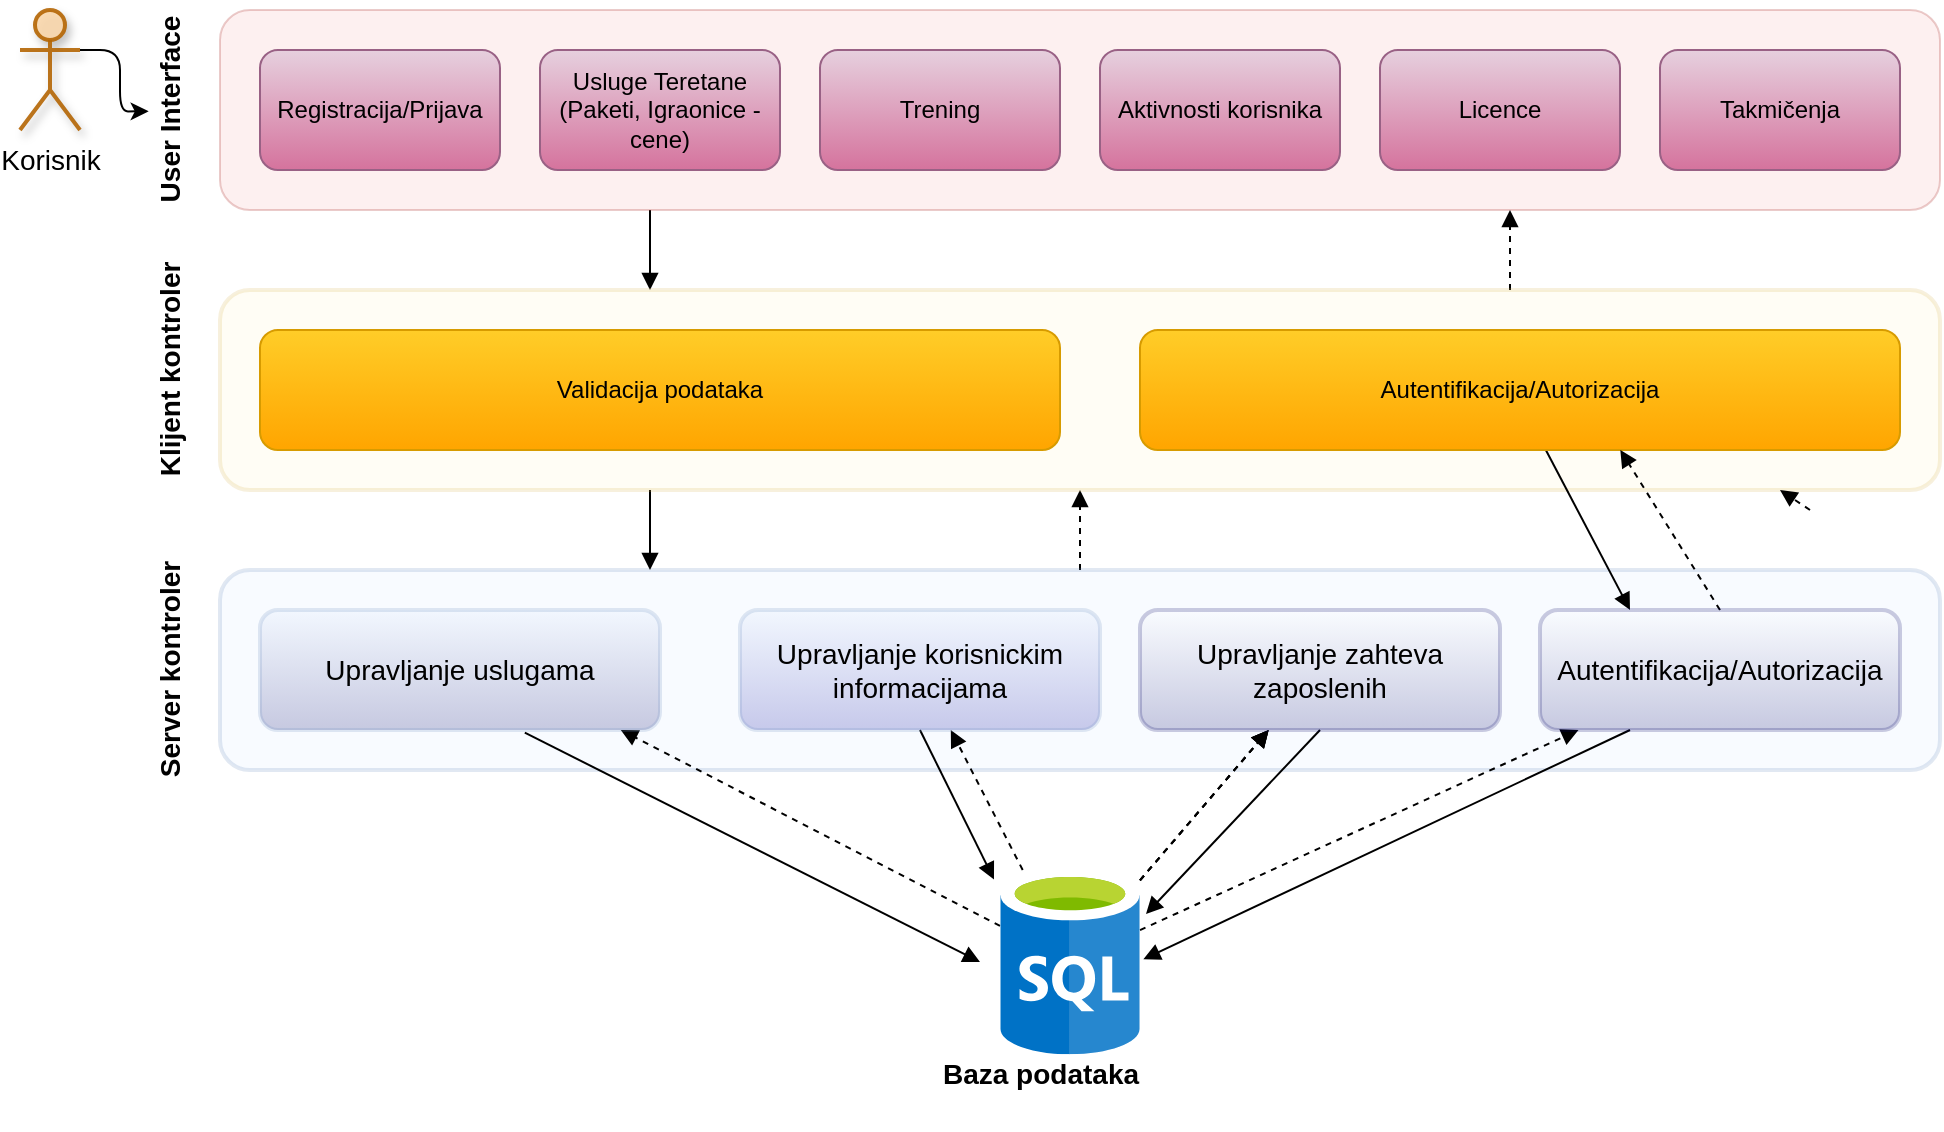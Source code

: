 <mxfile version="14.0.1" type="google"><diagram id="DlmdsZD-_7PbpwPI6BA4" name="Page-1"><mxGraphModel dx="1005" dy="540" grid="1" gridSize="10" guides="1" tooltips="1" connect="1" arrows="1" fold="1" page="1" pageScale="1" pageWidth="850" pageHeight="1100" math="0" shadow="0"><root><mxCell id="0"/><mxCell id="1" parent="0"/><mxCell id="NJDZTsuttWaZqHV-P1Hu-98" style="edgeStyle=none;orthogonalLoop=1;jettySize=auto;html=1;exitX=0.5;exitY=0;exitDx=0;exitDy=0;entryX=0.5;entryY=1;entryDx=0;entryDy=0;startArrow=none;startFill=0;endArrow=block;endFill=1;fontSize=14;fontColor=#000000;dashed=1;" edge="1" parent="1" source="NJDZTsuttWaZqHV-P1Hu-44" target="NJDZTsuttWaZqHV-P1Hu-42"><mxGeometry relative="1" as="geometry"/></mxCell><mxCell id="NJDZTsuttWaZqHV-P1Hu-44" value="" style="whiteSpace=wrap;html=1;strokeColor=#6c8ebf;strokeWidth=2;fontSize=14;opacity=20;fillColor=#dae8fc;rounded=1;" vertex="1" parent="1"><mxGeometry x="140" y="340" width="860" height="100" as="geometry"/></mxCell><mxCell id="NJDZTsuttWaZqHV-P1Hu-96" style="edgeStyle=none;orthogonalLoop=1;jettySize=auto;html=1;exitX=0.25;exitY=1;exitDx=0;exitDy=0;entryX=0.25;entryY=0;entryDx=0;entryDy=0;startArrow=none;startFill=0;endArrow=block;endFill=1;fontSize=14;fontColor=#000000;" edge="1" parent="1" source="NJDZTsuttWaZqHV-P1Hu-30" target="NJDZTsuttWaZqHV-P1Hu-42"><mxGeometry relative="1" as="geometry"/></mxCell><mxCell id="NJDZTsuttWaZqHV-P1Hu-30" value="" style="whiteSpace=wrap;html=1;gradientDirection=north;fillColor=#f8cecc;strokeColor=#b85450;opacity=30;rounded=1;" vertex="1" parent="1"><mxGeometry x="140" y="60" width="860" height="100" as="geometry"/></mxCell><mxCell id="NJDZTsuttWaZqHV-P1Hu-95" style="edgeStyle=none;orthogonalLoop=1;jettySize=auto;html=1;exitX=0.75;exitY=0;exitDx=0;exitDy=0;entryX=0.75;entryY=1;entryDx=0;entryDy=0;startArrow=none;startFill=0;endArrow=block;endFill=1;fontSize=14;fontColor=#000000;dashed=1;" edge="1" parent="1" source="NJDZTsuttWaZqHV-P1Hu-42" target="NJDZTsuttWaZqHV-P1Hu-30"><mxGeometry relative="1" as="geometry"/></mxCell><mxCell id="NJDZTsuttWaZqHV-P1Hu-97" style="edgeStyle=none;orthogonalLoop=1;jettySize=auto;html=1;exitX=0.25;exitY=1;exitDx=0;exitDy=0;entryX=0.25;entryY=0;entryDx=0;entryDy=0;startArrow=none;startFill=0;endArrow=block;endFill=1;fontSize=14;fontColor=#000000;" edge="1" parent="1" source="NJDZTsuttWaZqHV-P1Hu-42" target="NJDZTsuttWaZqHV-P1Hu-44"><mxGeometry relative="1" as="geometry"/></mxCell><mxCell id="NJDZTsuttWaZqHV-P1Hu-42" value="" style="whiteSpace=wrap;html=1;strokeColor=#d6b656;strokeWidth=2;fontSize=14;opacity=20;fillColor=#fff2cc;rounded=1;" vertex="1" parent="1"><mxGeometry x="140" y="200" width="860" height="100" as="geometry"/></mxCell><mxCell id="NJDZTsuttWaZqHV-P1Hu-80" value="" style="edgeStyle=none;orthogonalLoop=1;jettySize=auto;html=1;startArrow=none;startFill=0;endArrow=block;endFill=1;fontSize=14;fontColor=#000000;dashed=1;" edge="1" parent="1" source="NJDZTsuttWaZqHV-P1Hu-14"><mxGeometry relative="1" as="geometry"><mxPoint x="819.271" y="420" as="targetPoint"/></mxGeometry></mxCell><mxCell id="NJDZTsuttWaZqHV-P1Hu-81" value="" style="edgeStyle=none;orthogonalLoop=1;jettySize=auto;html=1;dashed=1;startArrow=none;startFill=0;endArrow=block;endFill=1;fontSize=14;fontColor=#000000;" edge="1" parent="1" source="NJDZTsuttWaZqHV-P1Hu-14" target="NJDZTsuttWaZqHV-P1Hu-48"><mxGeometry relative="1" as="geometry"/></mxCell><mxCell id="NJDZTsuttWaZqHV-P1Hu-82" value="" style="edgeStyle=none;orthogonalLoop=1;jettySize=auto;html=1;dashed=1;startArrow=none;startFill=0;endArrow=block;endFill=1;fontSize=14;fontColor=#000000;" edge="1" parent="1" source="NJDZTsuttWaZqHV-P1Hu-14" target="NJDZTsuttWaZqHV-P1Hu-48"><mxGeometry relative="1" as="geometry"/></mxCell><mxCell id="NJDZTsuttWaZqHV-P1Hu-83" value="" style="edgeStyle=none;orthogonalLoop=1;jettySize=auto;html=1;dashed=1;startArrow=none;startFill=0;endArrow=block;endFill=1;fontSize=14;fontColor=#000000;" edge="1" parent="1" source="NJDZTsuttWaZqHV-P1Hu-14" target="NJDZTsuttWaZqHV-P1Hu-48"><mxGeometry relative="1" as="geometry"/></mxCell><mxCell id="NJDZTsuttWaZqHV-P1Hu-85" value="" style="orthogonalLoop=1;jettySize=auto;html=1;dashed=1;startArrow=none;startFill=0;endArrow=block;endFill=1;fontSize=14;fontColor=#000000;" edge="1" parent="1" source="NJDZTsuttWaZqHV-P1Hu-14" target="NJDZTsuttWaZqHV-P1Hu-47"><mxGeometry relative="1" as="geometry"/></mxCell><mxCell id="NJDZTsuttWaZqHV-P1Hu-86" value="" style="edgeStyle=none;orthogonalLoop=1;jettySize=auto;html=1;dashed=1;startArrow=none;startFill=0;endArrow=block;endFill=1;fontSize=14;fontColor=#000000;entryX=0.233;entryY=0.8;entryDx=0;entryDy=0;entryPerimeter=0;" edge="1" parent="1" source="NJDZTsuttWaZqHV-P1Hu-14" target="NJDZTsuttWaZqHV-P1Hu-44"><mxGeometry relative="1" as="geometry"><mxPoint x="450" y="450" as="targetPoint"/></mxGeometry></mxCell><mxCell id="NJDZTsuttWaZqHV-P1Hu-14" value="" style="aspect=fixed;html=1;points=[];align=center;image;fontSize=12;image=img/lib/mscae/SQL_Database_generic.svg;rounded=1;" vertex="1" parent="1"><mxGeometry x="530" y="490" width="70" height="92.11" as="geometry"/></mxCell><mxCell id="NJDZTsuttWaZqHV-P1Hu-20" value="Registracija/Prijava" style="whiteSpace=wrap;html=1;fillColor=#e6d0de;strokeColor=#996185;gradientColor=#d5739d;rounded=1;" vertex="1" parent="1"><mxGeometry x="160" y="80" width="120" height="60" as="geometry"/></mxCell><mxCell id="NJDZTsuttWaZqHV-P1Hu-21" value="Usluge Teretane&lt;br&gt;(Paketi, Igraonice - cene)" style="whiteSpace=wrap;html=1;fillColor=#e6d0de;strokeColor=#996185;gradientColor=#d5739d;rounded=1;" vertex="1" parent="1"><mxGeometry x="300" y="80" width="120" height="60" as="geometry"/></mxCell><mxCell id="NJDZTsuttWaZqHV-P1Hu-24" value="Trening" style="whiteSpace=wrap;html=1;fillColor=#e6d0de;strokeColor=#996185;gradientColor=#d5739d;rounded=1;" vertex="1" parent="1"><mxGeometry x="440" y="80" width="120" height="60" as="geometry"/></mxCell><mxCell id="NJDZTsuttWaZqHV-P1Hu-26" value="Aktivnosti korisnika" style="whiteSpace=wrap;html=1;fillColor=#e6d0de;strokeColor=#996185;gradientColor=#d5739d;rounded=1;" vertex="1" parent="1"><mxGeometry x="580" y="80" width="120" height="60" as="geometry"/></mxCell><mxCell id="NJDZTsuttWaZqHV-P1Hu-27" value="Licence" style="whiteSpace=wrap;html=1;fillColor=#e6d0de;strokeColor=#996185;gradientColor=#d5739d;rounded=1;" vertex="1" parent="1"><mxGeometry x="720" y="80" width="120" height="60" as="geometry"/></mxCell><mxCell id="NJDZTsuttWaZqHV-P1Hu-28" value="Takmičenja" style="whiteSpace=wrap;html=1;fillColor=#e6d0de;strokeColor=#996185;gradientColor=#d5739d;rounded=1;" vertex="1" parent="1"><mxGeometry x="860" y="80" width="120" height="60" as="geometry"/></mxCell><mxCell id="NJDZTsuttWaZqHV-P1Hu-31" value="&lt;div style=&quot;font-size: 14px;&quot;&gt;User Interface&lt;/div&gt;" style="text;html=1;resizable=0;autosize=1;align=center;verticalAlign=middle;points=[];fillColor=none;strokeColor=none;opacity=30;rotation=-90;fontSize=14;fontStyle=1;rounded=1;" vertex="1" parent="1"><mxGeometry x="60" y="100" width="110" height="20" as="geometry"/></mxCell><mxCell id="NJDZTsuttWaZqHV-P1Hu-33" value="Validacija podataka" style="whiteSpace=wrap;html=1;fillColor=#ffcd28;strokeColor=#d79b00;gradientColor=#ffa500;rounded=1;" vertex="1" parent="1"><mxGeometry x="160" y="220" width="400" height="60" as="geometry"/></mxCell><mxCell id="NJDZTsuttWaZqHV-P1Hu-91" style="edgeStyle=none;orthogonalLoop=1;jettySize=auto;html=1;exitX=0.534;exitY=1;exitDx=0;exitDy=0;startArrow=none;startFill=0;endArrow=block;endFill=1;fontSize=14;fontColor=#000000;entryX=0.25;entryY=0;entryDx=0;entryDy=0;exitPerimeter=0;" edge="1" parent="1" source="NJDZTsuttWaZqHV-P1Hu-35" target="NJDZTsuttWaZqHV-P1Hu-89"><mxGeometry relative="1" as="geometry"/></mxCell><mxCell id="NJDZTsuttWaZqHV-P1Hu-35" value="Autentifikacija/Autorizacija" style="whiteSpace=wrap;html=1;fillColor=#ffcd28;strokeColor=#d79b00;gradientColor=#ffa500;rounded=1;" vertex="1" parent="1"><mxGeometry x="600" y="220" width="380" height="60" as="geometry"/></mxCell><mxCell id="NJDZTsuttWaZqHV-P1Hu-40" value="Klijent kontroler" style="text;html=1;resizable=0;autosize=1;align=center;verticalAlign=middle;points=[];fillColor=none;strokeColor=none;opacity=30;rotation=-90;fontSize=14;fontStyle=1;rounded=1;" vertex="1" parent="1"><mxGeometry x="55" y="230" width="120" height="20" as="geometry"/></mxCell><mxCell id="NJDZTsuttWaZqHV-P1Hu-45" value="&lt;div&gt;Server kontroler&lt;/div&gt;" style="text;html=1;resizable=0;autosize=1;align=center;verticalAlign=middle;points=[];fillColor=none;strokeColor=none;opacity=30;rotation=-90;fontSize=14;fontStyle=1;rounded=1;" vertex="1" parent="1"><mxGeometry x="55" y="380" width="120" height="20" as="geometry"/></mxCell><mxCell id="NJDZTsuttWaZqHV-P1Hu-78" style="edgeStyle=none;orthogonalLoop=1;jettySize=auto;html=1;startArrow=none;startFill=0;endArrow=block;endFill=1;fontSize=14;fontColor=#000000;exitX=0.662;exitY=1.022;exitDx=0;exitDy=0;exitPerimeter=0;" edge="1" parent="1" source="NJDZTsuttWaZqHV-P1Hu-46"><mxGeometry relative="1" as="geometry"><mxPoint x="520" y="536" as="targetPoint"/></mxGeometry></mxCell><mxCell id="NJDZTsuttWaZqHV-P1Hu-46" value="Upravljanje uslugama" style="whiteSpace=wrap;html=1;strokeWidth=2;fontSize=14;opacity=20;fillColor=#dae8fc;fontStyle=0;strokeColor=#6c8ebf;gradientColor=#000066;rounded=1;" vertex="1" parent="1"><mxGeometry x="160" y="360" width="200" height="60" as="geometry"/></mxCell><mxCell id="NJDZTsuttWaZqHV-P1Hu-77" style="edgeStyle=none;orthogonalLoop=1;jettySize=auto;html=1;exitX=0.5;exitY=1;exitDx=0;exitDy=0;entryX=-0.043;entryY=0.051;entryDx=0;entryDy=0;entryPerimeter=0;startArrow=none;startFill=0;endArrow=block;endFill=1;fontSize=14;fontColor=#000000;" edge="1" parent="1" source="NJDZTsuttWaZqHV-P1Hu-47" target="NJDZTsuttWaZqHV-P1Hu-14"><mxGeometry relative="1" as="geometry"/></mxCell><mxCell id="NJDZTsuttWaZqHV-P1Hu-47" value="Upravljanje korisnickim informacijama" style="whiteSpace=wrap;html=1;strokeColor=#6c8ebf;strokeWidth=2;fontSize=14;opacity=20;fillColor=#dae8fc;gradientColor=#000099;rounded=1;" vertex="1" parent="1"><mxGeometry x="400" y="360" width="180" height="60" as="geometry"/></mxCell><mxCell id="NJDZTsuttWaZqHV-P1Hu-88" value="" style="edgeStyle=none;orthogonalLoop=1;jettySize=auto;html=1;startArrow=none;startFill=0;endArrow=block;endFill=1;fontSize=14;fontColor=#000000;entryX=1.043;entryY=0.239;entryDx=0;entryDy=0;entryPerimeter=0;exitX=0.5;exitY=1;exitDx=0;exitDy=0;" edge="1" parent="1" source="NJDZTsuttWaZqHV-P1Hu-48" target="NJDZTsuttWaZqHV-P1Hu-14"><mxGeometry relative="1" as="geometry"><mxPoint x="720.588" y="520" as="targetPoint"/></mxGeometry></mxCell><mxCell id="NJDZTsuttWaZqHV-P1Hu-48" value="Upravljanje zahteva zaposlenih" style="whiteSpace=wrap;html=1;strokeColor=#000066;strokeWidth=2;gradientColor=#000066;fontSize=14;fontColor=#000000;opacity=20;rounded=1;" vertex="1" parent="1"><mxGeometry x="600" y="360" width="180" height="60" as="geometry"/></mxCell><mxCell id="NJDZTsuttWaZqHV-P1Hu-53" style="edgeStyle=orthogonalEdgeStyle;orthogonalLoop=1;jettySize=auto;html=1;exitX=1;exitY=0.333;exitDx=0;exitDy=0;exitPerimeter=0;entryX=0.494;entryY=-0.033;entryDx=0;entryDy=0;entryPerimeter=0;fontSize=14;fontColor=#000000;" edge="1" parent="1" source="NJDZTsuttWaZqHV-P1Hu-52" target="NJDZTsuttWaZqHV-P1Hu-31"><mxGeometry relative="1" as="geometry"/></mxCell><mxCell id="NJDZTsuttWaZqHV-P1Hu-52" value="Korisnik" style="shape=umlActor;verticalLabelPosition=bottom;verticalAlign=top;html=1;outlineConnect=0;strokeColor=#b46504;strokeWidth=2;fontSize=14;opacity=90;rounded=1;fillColor=#fad7ac;shadow=1;" vertex="1" parent="1"><mxGeometry x="40" y="60" width="30" height="60" as="geometry"/></mxCell><mxCell id="NJDZTsuttWaZqHV-P1Hu-74" style="edgeStyle=none;orthogonalLoop=1;jettySize=auto;html=1;exitX=0.75;exitY=0;exitDx=0;exitDy=0;startArrow=none;startFill=0;endArrow=block;endFill=1;fontSize=14;fontColor=#000000;dashed=1;" edge="1" parent="1"><mxGeometry relative="1" as="geometry"><mxPoint x="920" y="300" as="targetPoint"/><mxPoint x="935" y="310" as="sourcePoint"/></mxGeometry></mxCell><mxCell id="NJDZTsuttWaZqHV-P1Hu-90" style="edgeStyle=none;orthogonalLoop=1;jettySize=auto;html=1;exitX=0.25;exitY=1;exitDx=0;exitDy=0;entryX=1.024;entryY=0.485;entryDx=0;entryDy=0;entryPerimeter=0;startArrow=none;startFill=0;endArrow=block;endFill=1;fontSize=14;fontColor=#000000;" edge="1" parent="1" source="NJDZTsuttWaZqHV-P1Hu-89" target="NJDZTsuttWaZqHV-P1Hu-14"><mxGeometry relative="1" as="geometry"/></mxCell><mxCell id="NJDZTsuttWaZqHV-P1Hu-93" style="edgeStyle=none;orthogonalLoop=1;jettySize=auto;html=1;exitX=0.5;exitY=0;exitDx=0;exitDy=0;startArrow=none;startFill=0;endArrow=block;endFill=1;fontSize=14;fontColor=#000000;dashed=1;entryX=0.632;entryY=1;entryDx=0;entryDy=0;entryPerimeter=0;" edge="1" parent="1" source="NJDZTsuttWaZqHV-P1Hu-89" target="NJDZTsuttWaZqHV-P1Hu-35"><mxGeometry relative="1" as="geometry"/></mxCell><mxCell id="NJDZTsuttWaZqHV-P1Hu-89" value="Autentifikacija/Autorizacija" style="whiteSpace=wrap;html=1;strokeColor=#000066;strokeWidth=2;gradientColor=#000066;fontSize=14;fontColor=#000000;opacity=20;rounded=1;" vertex="1" parent="1"><mxGeometry x="800" y="360" width="180" height="60" as="geometry"/></mxCell><mxCell id="NJDZTsuttWaZqHV-P1Hu-99" value="&lt;div&gt;Baza podataka&lt;/div&gt;&lt;div&gt;&lt;br&gt;&lt;/div&gt;" style="text;html=1;resizable=0;autosize=1;align=center;verticalAlign=middle;points=[];fillColor=none;strokeColor=none;fontSize=14;fontColor=#000000;opacity=20;fontStyle=1;rounded=1;" vertex="1" parent="1"><mxGeometry x="495" y="580" width="110" height="40" as="geometry"/></mxCell></root></mxGraphModel></diagram></mxfile>